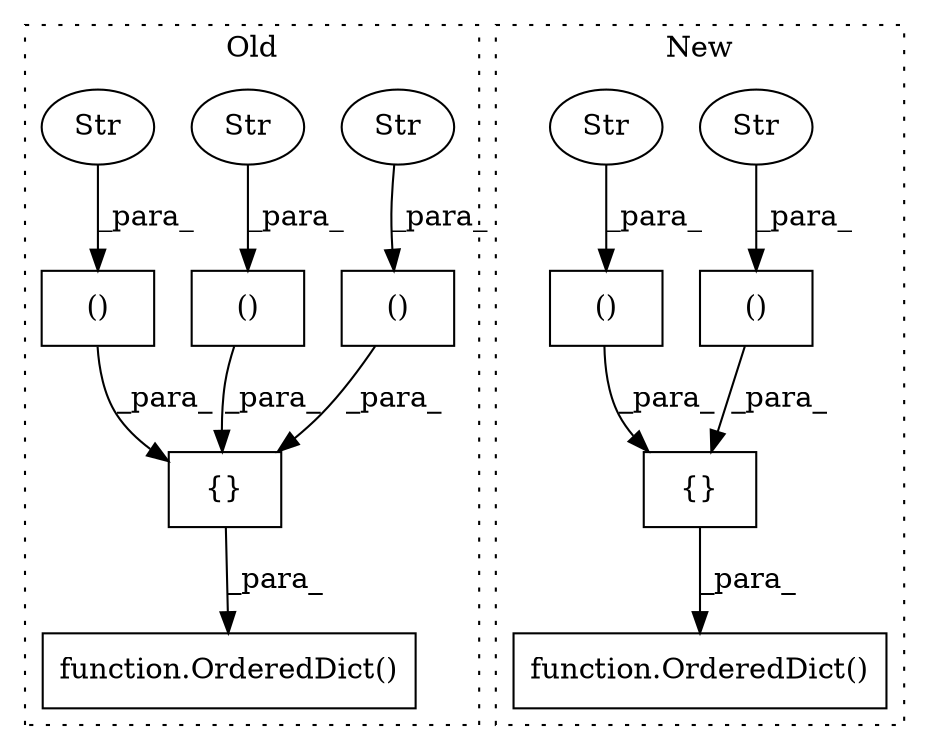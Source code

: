 digraph G {
subgraph cluster0 {
1 [label="function.OrderedDict()" a="75" s="21851,23280" l="12,1" shape="box"];
6 [label="{}" a="59" s="21863,23267" l="1,0" shape="box"];
7 [label="()" a="54" s="22111" l="8" shape="box"];
8 [label="Str" a="66" s="22101" l="10" shape="ellipse"];
11 [label="()" a="54" s="22054" l="8" shape="box"];
12 [label="Str" a="66" s="22044" l="10" shape="ellipse"];
13 [label="()" a="54" s="21993" l="12" shape="box"];
14 [label="Str" a="66" s="21979" l="14" shape="ellipse"];
label = "Old";
style="dotted";
}
subgraph cluster1 {
2 [label="function.OrderedDict()" a="75" s="11296,11577" l="12,1" shape="box"];
3 [label="()" a="54" s="11493" l="11" shape="box"];
4 [label="Str" a="66" s="11483" l="10" shape="ellipse"];
5 [label="{}" a="59" s="11308,11565" l="1,0" shape="box"];
9 [label="()" a="54" s="11378" l="8" shape="box"];
10 [label="Str" a="66" s="11367" l="11" shape="ellipse"];
label = "New";
style="dotted";
}
3 -> 5 [label="_para_"];
4 -> 3 [label="_para_"];
5 -> 2 [label="_para_"];
6 -> 1 [label="_para_"];
7 -> 6 [label="_para_"];
8 -> 7 [label="_para_"];
9 -> 5 [label="_para_"];
10 -> 9 [label="_para_"];
11 -> 6 [label="_para_"];
12 -> 11 [label="_para_"];
13 -> 6 [label="_para_"];
14 -> 13 [label="_para_"];
}